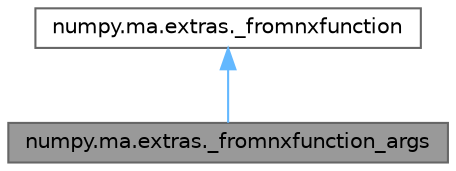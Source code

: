 digraph "numpy.ma.extras._fromnxfunction_args"
{
 // LATEX_PDF_SIZE
  bgcolor="transparent";
  edge [fontname=Helvetica,fontsize=10,labelfontname=Helvetica,labelfontsize=10];
  node [fontname=Helvetica,fontsize=10,shape=box,height=0.2,width=0.4];
  Node1 [id="Node000001",label="numpy.ma.extras._fromnxfunction_args",height=0.2,width=0.4,color="gray40", fillcolor="grey60", style="filled", fontcolor="black",tooltip=" "];
  Node2 -> Node1 [id="edge1_Node000001_Node000002",dir="back",color="steelblue1",style="solid",tooltip=" "];
  Node2 [id="Node000002",label="numpy.ma.extras._fromnxfunction",height=0.2,width=0.4,color="gray40", fillcolor="white", style="filled",URL="$da/d9a/classnumpy_1_1ma_1_1extras_1_1__fromnxfunction.html",tooltip=" "];
}
